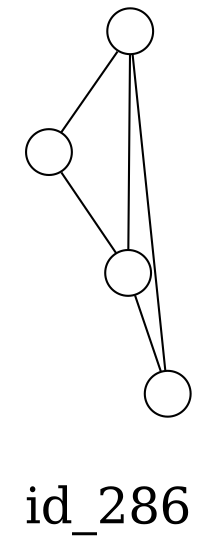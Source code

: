 /*****
id_286
*****/

graph G {
  graph [splines=false overlap=false]
  node  [shape=ellipse, width=0.3, height=0.3, label=""]
  286 ;
  287 ;
  288 ;
  289 ;
  286 -- 287;
  286 -- 288;
  286 -- 289;
  287 -- 288;
  288 -- 289;
  label = "\nid_286\n";  fontsize=24;
}
